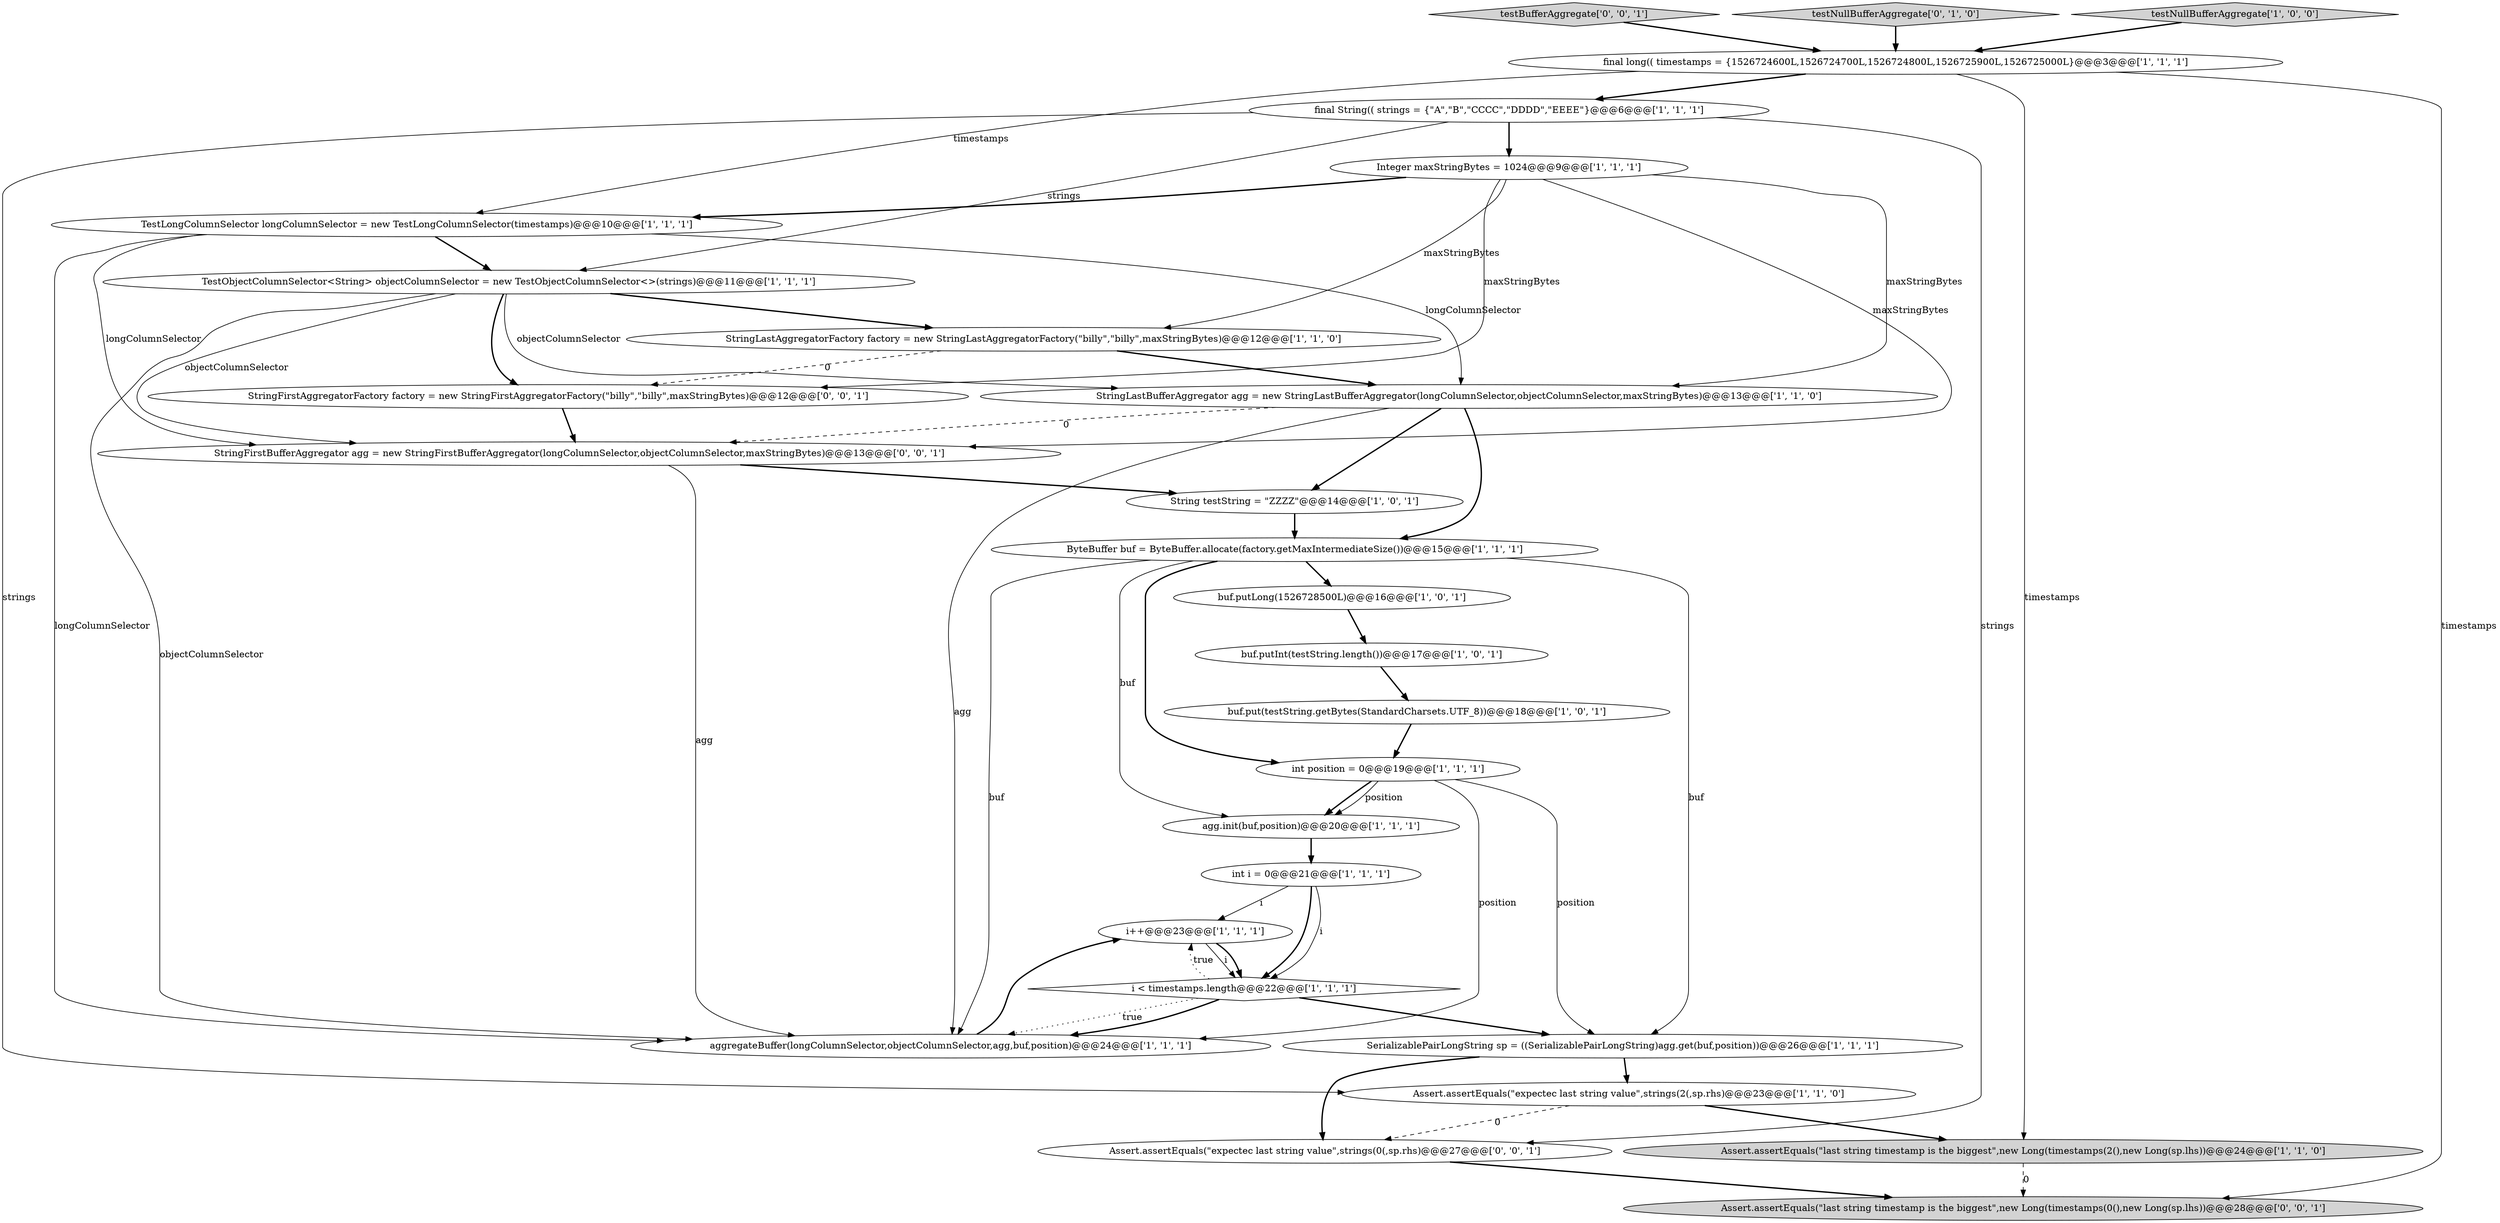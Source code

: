 digraph {
0 [style = filled, label = "agg.init(buf,position)@@@20@@@['1', '1', '1']", fillcolor = white, shape = ellipse image = "AAA0AAABBB1BBB"];
25 [style = filled, label = "StringFirstBufferAggregator agg = new StringFirstBufferAggregator(longColumnSelector,objectColumnSelector,maxStringBytes)@@@13@@@['0', '0', '1']", fillcolor = white, shape = ellipse image = "AAA0AAABBB3BBB"];
21 [style = filled, label = "SerializablePairLongString sp = ((SerializablePairLongString)agg.get(buf,position))@@@26@@@['1', '1', '1']", fillcolor = white, shape = ellipse image = "AAA0AAABBB1BBB"];
11 [style = filled, label = "Integer maxStringBytes = 1024@@@9@@@['1', '1', '1']", fillcolor = white, shape = ellipse image = "AAA0AAABBB1BBB"];
27 [style = filled, label = "Assert.assertEquals(\"expectec last string value\",strings(0(,sp.rhs)@@@27@@@['0', '0', '1']", fillcolor = white, shape = ellipse image = "AAA0AAABBB3BBB"];
10 [style = filled, label = "buf.putInt(testString.length())@@@17@@@['1', '0', '1']", fillcolor = white, shape = ellipse image = "AAA0AAABBB1BBB"];
9 [style = filled, label = "int i = 0@@@21@@@['1', '1', '1']", fillcolor = white, shape = ellipse image = "AAA0AAABBB1BBB"];
15 [style = filled, label = "TestObjectColumnSelector<String> objectColumnSelector = new TestObjectColumnSelector<>(strings)@@@11@@@['1', '1', '1']", fillcolor = white, shape = ellipse image = "AAA0AAABBB1BBB"];
3 [style = filled, label = "buf.put(testString.getBytes(StandardCharsets.UTF_8))@@@18@@@['1', '0', '1']", fillcolor = white, shape = ellipse image = "AAA0AAABBB1BBB"];
18 [style = filled, label = "final String(( strings = {\"A\",\"B\",\"CCCC\",\"DDDD\",\"EEEE\"}@@@6@@@['1', '1', '1']", fillcolor = white, shape = ellipse image = "AAA0AAABBB1BBB"];
7 [style = filled, label = "aggregateBuffer(longColumnSelector,objectColumnSelector,agg,buf,position)@@@24@@@['1', '1', '1']", fillcolor = white, shape = ellipse image = "AAA0AAABBB1BBB"];
14 [style = filled, label = "String testString = \"ZZZZ\"@@@14@@@['1', '0', '1']", fillcolor = white, shape = ellipse image = "AAA0AAABBB1BBB"];
13 [style = filled, label = "ByteBuffer buf = ByteBuffer.allocate(factory.getMaxIntermediateSize())@@@15@@@['1', '1', '1']", fillcolor = white, shape = ellipse image = "AAA0AAABBB1BBB"];
16 [style = filled, label = "final long(( timestamps = {1526724600L,1526724700L,1526724800L,1526725900L,1526725000L}@@@3@@@['1', '1', '1']", fillcolor = white, shape = ellipse image = "AAA0AAABBB1BBB"];
23 [style = filled, label = "testBufferAggregate['0', '0', '1']", fillcolor = lightgray, shape = diamond image = "AAA0AAABBB3BBB"];
6 [style = filled, label = "Assert.assertEquals(\"expectec last string value\",strings(2(,sp.rhs)@@@23@@@['1', '1', '0']", fillcolor = white, shape = ellipse image = "AAA0AAABBB1BBB"];
26 [style = filled, label = "Assert.assertEquals(\"last string timestamp is the biggest\",new Long(timestamps(0(),new Long(sp.lhs))@@@28@@@['0', '0', '1']", fillcolor = lightgray, shape = ellipse image = "AAA0AAABBB3BBB"];
22 [style = filled, label = "testNullBufferAggregate['0', '1', '0']", fillcolor = lightgray, shape = diamond image = "AAA0AAABBB2BBB"];
1 [style = filled, label = "int position = 0@@@19@@@['1', '1', '1']", fillcolor = white, shape = ellipse image = "AAA0AAABBB1BBB"];
5 [style = filled, label = "i++@@@23@@@['1', '1', '1']", fillcolor = white, shape = ellipse image = "AAA0AAABBB1BBB"];
4 [style = filled, label = "i < timestamps.length@@@22@@@['1', '1', '1']", fillcolor = white, shape = diamond image = "AAA0AAABBB1BBB"];
20 [style = filled, label = "TestLongColumnSelector longColumnSelector = new TestLongColumnSelector(timestamps)@@@10@@@['1', '1', '1']", fillcolor = white, shape = ellipse image = "AAA0AAABBB1BBB"];
17 [style = filled, label = "Assert.assertEquals(\"last string timestamp is the biggest\",new Long(timestamps(2(),new Long(sp.lhs))@@@24@@@['1', '1', '0']", fillcolor = lightgray, shape = ellipse image = "AAA0AAABBB1BBB"];
2 [style = filled, label = "StringLastAggregatorFactory factory = new StringLastAggregatorFactory(\"billy\",\"billy\",maxStringBytes)@@@12@@@['1', '1', '0']", fillcolor = white, shape = ellipse image = "AAA0AAABBB1BBB"];
8 [style = filled, label = "StringLastBufferAggregator agg = new StringLastBufferAggregator(longColumnSelector,objectColumnSelector,maxStringBytes)@@@13@@@['1', '1', '0']", fillcolor = white, shape = ellipse image = "AAA0AAABBB1BBB"];
12 [style = filled, label = "testNullBufferAggregate['1', '0', '0']", fillcolor = lightgray, shape = diamond image = "AAA0AAABBB1BBB"];
24 [style = filled, label = "StringFirstAggregatorFactory factory = new StringFirstAggregatorFactory(\"billy\",\"billy\",maxStringBytes)@@@12@@@['0', '0', '1']", fillcolor = white, shape = ellipse image = "AAA0AAABBB3BBB"];
19 [style = filled, label = "buf.putLong(1526728500L)@@@16@@@['1', '0', '1']", fillcolor = white, shape = ellipse image = "AAA0AAABBB1BBB"];
13->0 [style = solid, label="buf"];
15->7 [style = solid, label="objectColumnSelector"];
16->20 [style = solid, label="timestamps"];
8->14 [style = bold, label=""];
11->8 [style = solid, label="maxStringBytes"];
19->10 [style = bold, label=""];
4->7 [style = bold, label=""];
11->20 [style = bold, label=""];
16->17 [style = solid, label="timestamps"];
20->8 [style = solid, label="longColumnSelector"];
13->19 [style = bold, label=""];
9->4 [style = bold, label=""];
20->25 [style = solid, label="longColumnSelector"];
17->26 [style = dashed, label="0"];
16->18 [style = bold, label=""];
18->6 [style = solid, label="strings"];
4->7 [style = dotted, label="true"];
20->15 [style = bold, label=""];
8->25 [style = dashed, label="0"];
0->9 [style = bold, label=""];
14->13 [style = bold, label=""];
22->16 [style = bold, label=""];
25->14 [style = bold, label=""];
23->16 [style = bold, label=""];
13->7 [style = solid, label="buf"];
5->4 [style = solid, label="i"];
1->0 [style = solid, label="position"];
6->17 [style = bold, label=""];
16->26 [style = solid, label="timestamps"];
15->24 [style = bold, label=""];
1->21 [style = solid, label="position"];
15->2 [style = bold, label=""];
5->4 [style = bold, label=""];
3->1 [style = bold, label=""];
10->3 [style = bold, label=""];
2->8 [style = bold, label=""];
12->16 [style = bold, label=""];
11->24 [style = solid, label="maxStringBytes"];
9->4 [style = solid, label="i"];
15->25 [style = solid, label="objectColumnSelector"];
1->7 [style = solid, label="position"];
8->7 [style = solid, label="agg"];
20->7 [style = solid, label="longColumnSelector"];
2->24 [style = dashed, label="0"];
27->26 [style = bold, label=""];
8->13 [style = bold, label=""];
21->27 [style = bold, label=""];
13->21 [style = solid, label="buf"];
7->5 [style = bold, label=""];
13->1 [style = bold, label=""];
4->5 [style = dotted, label="true"];
24->25 [style = bold, label=""];
25->7 [style = solid, label="agg"];
18->27 [style = solid, label="strings"];
6->27 [style = dashed, label="0"];
11->25 [style = solid, label="maxStringBytes"];
11->2 [style = solid, label="maxStringBytes"];
9->5 [style = solid, label="i"];
18->15 [style = solid, label="strings"];
4->21 [style = bold, label=""];
21->6 [style = bold, label=""];
15->8 [style = solid, label="objectColumnSelector"];
18->11 [style = bold, label=""];
1->0 [style = bold, label=""];
}
